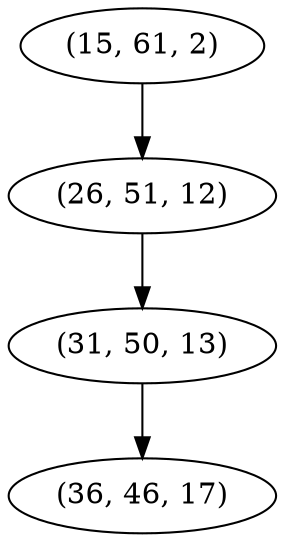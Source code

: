 digraph tree {
    "(15, 61, 2)";
    "(26, 51, 12)";
    "(31, 50, 13)";
    "(36, 46, 17)";
    "(15, 61, 2)" -> "(26, 51, 12)";
    "(26, 51, 12)" -> "(31, 50, 13)";
    "(31, 50, 13)" -> "(36, 46, 17)";
}
